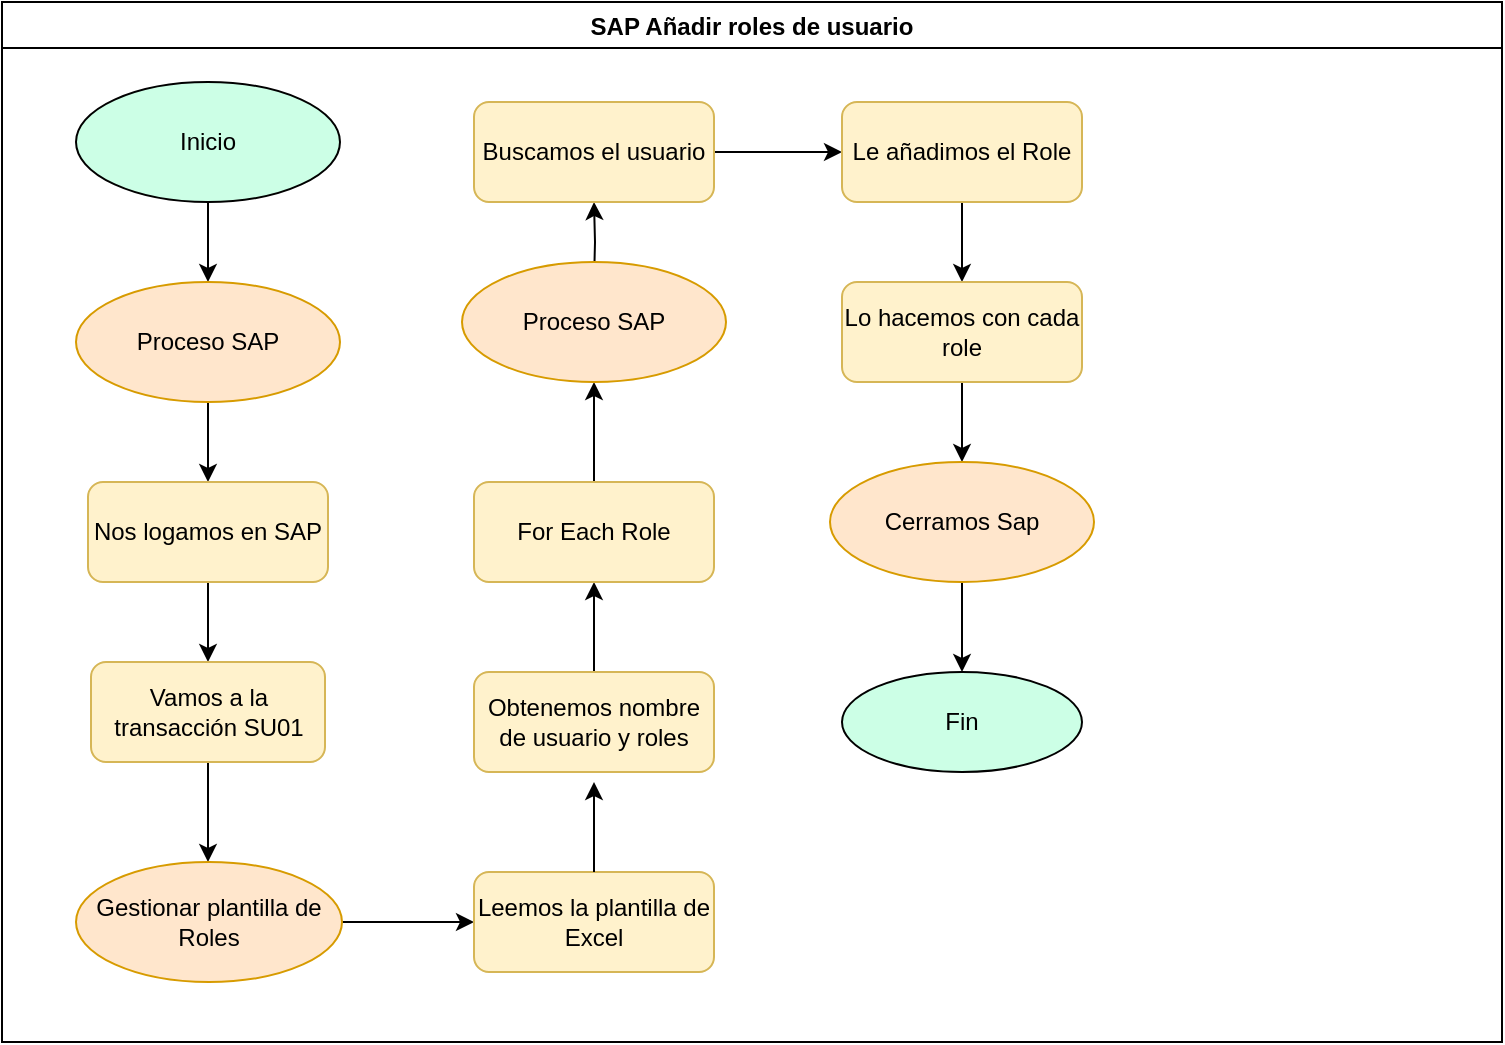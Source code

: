 <mxfile version="14.9.6" type="device"><diagram id="8-eLQ-vo1XEB--dAlqfL" name="Página-1"><mxGraphModel dx="3505" dy="592" grid="1" gridSize="10" guides="1" tooltips="1" connect="1" arrows="1" fold="1" page="1" pageScale="1" pageWidth="827" pageHeight="1169" math="0" shadow="0"><root><mxCell id="0"/><mxCell id="1" parent="0"/><mxCell id="3qBFrPvA6Na9llxEXzv--5" value="SAP Añadir roles de usuario" style="swimlane;startSize=23;" parent="1" vertex="1"><mxGeometry x="-2120" y="80" width="750" height="520" as="geometry"/></mxCell><mxCell id="qcJQ3nroQKfAah9JQKCZ-10" style="edgeStyle=orthogonalEdgeStyle;rounded=0;orthogonalLoop=1;jettySize=auto;html=1;exitX=0.5;exitY=1;exitDx=0;exitDy=0;entryX=0.5;entryY=0;entryDx=0;entryDy=0;" parent="3qBFrPvA6Na9llxEXzv--5" source="h0UX9_JBWjjWPxAsGZl1-1" target="qcJQ3nroQKfAah9JQKCZ-8" edge="1"><mxGeometry relative="1" as="geometry"/></mxCell><mxCell id="h0UX9_JBWjjWPxAsGZl1-1" value="Inicio" style="ellipse;whiteSpace=wrap;html=1;fillColor=#CCFFE6;" parent="3qBFrPvA6Na9llxEXzv--5" vertex="1"><mxGeometry x="37" y="40" width="132" height="60" as="geometry"/></mxCell><mxCell id="h0UX9_JBWjjWPxAsGZl1-6" style="edgeStyle=orthogonalEdgeStyle;rounded=0;orthogonalLoop=1;jettySize=auto;html=1;exitX=0.5;exitY=1;exitDx=0;exitDy=0;entryX=0.5;entryY=0;entryDx=0;entryDy=0;" parent="3qBFrPvA6Na9llxEXzv--5" edge="1"><mxGeometry relative="1" as="geometry"><mxPoint x="98" y="190" as="sourcePoint"/></mxGeometry></mxCell><mxCell id="h0UX9_JBWjjWPxAsGZl1-8" style="edgeStyle=orthogonalEdgeStyle;rounded=0;orthogonalLoop=1;jettySize=auto;html=1;exitX=0.5;exitY=1;exitDx=0;exitDy=0;entryX=0.5;entryY=0;entryDx=0;entryDy=0;" parent="3qBFrPvA6Na9llxEXzv--5" edge="1"><mxGeometry relative="1" as="geometry"><mxPoint x="98" y="280" as="sourcePoint"/></mxGeometry></mxCell><mxCell id="h0UX9_JBWjjWPxAsGZl1-10" style="edgeStyle=orthogonalEdgeStyle;rounded=0;orthogonalLoop=1;jettySize=auto;html=1;exitX=0.5;exitY=1;exitDx=0;exitDy=0;entryX=0.5;entryY=0;entryDx=0;entryDy=0;" parent="3qBFrPvA6Na9llxEXzv--5" edge="1"><mxGeometry relative="1" as="geometry"><mxPoint x="98" y="360" as="sourcePoint"/></mxGeometry></mxCell><mxCell id="v0ICKXNFu6dtyhbdAQiW-11" style="edgeStyle=orthogonalEdgeStyle;rounded=0;orthogonalLoop=1;jettySize=auto;html=1;exitX=1;exitY=0.5;exitDx=0;exitDy=0;entryX=0;entryY=0.5;entryDx=0;entryDy=0;" parent="3qBFrPvA6Na9llxEXzv--5" edge="1"><mxGeometry relative="1" as="geometry"><mxPoint x="210" y="425" as="targetPoint"/></mxGeometry></mxCell><mxCell id="Wuyx45UbhbYb70CO8bn9-9" value="Fin" style="ellipse;whiteSpace=wrap;html=1;fillColor=#CCFFE6;" parent="3qBFrPvA6Na9llxEXzv--5" vertex="1"><mxGeometry x="420" y="335" width="120" height="50" as="geometry"/></mxCell><mxCell id="w2H3nMKQOhe_ry-KZjVm-4" style="edgeStyle=orthogonalEdgeStyle;rounded=0;orthogonalLoop=1;jettySize=auto;html=1;entryX=0.517;entryY=0.75;entryDx=0;entryDy=0;entryPerimeter=0;" parent="3qBFrPvA6Na9llxEXzv--5" edge="1"><mxGeometry relative="1" as="geometry"><mxPoint x="272.04" y="325" as="targetPoint"/></mxGeometry></mxCell><mxCell id="qcJQ3nroQKfAah9JQKCZ-12" style="edgeStyle=orthogonalEdgeStyle;rounded=0;orthogonalLoop=1;jettySize=auto;html=1;entryX=0.5;entryY=0;entryDx=0;entryDy=0;" parent="3qBFrPvA6Na9llxEXzv--5" source="qcJQ3nroQKfAah9JQKCZ-8" target="qcJQ3nroQKfAah9JQKCZ-11" edge="1"><mxGeometry relative="1" as="geometry"/></mxCell><mxCell id="qcJQ3nroQKfAah9JQKCZ-8" value="Proceso SAP" style="ellipse;whiteSpace=wrap;html=1;fillColor=#ffe6cc;strokeColor=#d79b00;" parent="3qBFrPvA6Na9llxEXzv--5" vertex="1"><mxGeometry x="37" y="140" width="132" height="60" as="geometry"/></mxCell><mxCell id="qcJQ3nroQKfAah9JQKCZ-30" style="edgeStyle=orthogonalEdgeStyle;rounded=0;orthogonalLoop=1;jettySize=auto;html=1;exitX=0.5;exitY=1;exitDx=0;exitDy=0;entryX=0.5;entryY=0;entryDx=0;entryDy=0;" parent="3qBFrPvA6Na9llxEXzv--5" source="qcJQ3nroQKfAah9JQKCZ-11" target="qcJQ3nroQKfAah9JQKCZ-26" edge="1"><mxGeometry relative="1" as="geometry"/></mxCell><mxCell id="qcJQ3nroQKfAah9JQKCZ-11" value="Nos logamos en SAP" style="rounded=1;whiteSpace=wrap;html=1;fillColor=#fff2cc;strokeColor=#d6b656;" parent="3qBFrPvA6Na9llxEXzv--5" vertex="1"><mxGeometry x="43" y="240" width="120" height="50" as="geometry"/></mxCell><mxCell id="qcJQ3nroQKfAah9JQKCZ-49" style="edgeStyle=orthogonalEdgeStyle;rounded=0;orthogonalLoop=1;jettySize=auto;html=1;exitX=0.5;exitY=1;exitDx=0;exitDy=0;entryX=0.5;entryY=0;entryDx=0;entryDy=0;" parent="3qBFrPvA6Na9llxEXzv--5" source="qcJQ3nroQKfAah9JQKCZ-26" edge="1"><mxGeometry relative="1" as="geometry"><mxPoint x="103" y="430" as="targetPoint"/></mxGeometry></mxCell><mxCell id="qcJQ3nroQKfAah9JQKCZ-26" value="Vamos a la transacción&amp;nbsp;SU01" style="rounded=1;whiteSpace=wrap;html=1;fillColor=#fff2cc;strokeColor=#d6b656;" parent="3qBFrPvA6Na9llxEXzv--5" vertex="1"><mxGeometry x="44.5" y="330" width="117" height="50" as="geometry"/></mxCell><mxCell id="7nFEhqzzY94XomYIDX0P-2" style="edgeStyle=orthogonalEdgeStyle;rounded=0;orthogonalLoop=1;jettySize=auto;html=1;entryX=0;entryY=0.5;entryDx=0;entryDy=0;" edge="1" parent="3qBFrPvA6Na9llxEXzv--5" source="qcJQ3nroQKfAah9JQKCZ-67" target="7nFEhqzzY94XomYIDX0P-1"><mxGeometry relative="1" as="geometry"/></mxCell><mxCell id="qcJQ3nroQKfAah9JQKCZ-67" value="Gestionar plantilla de Roles" style="ellipse;whiteSpace=wrap;html=1;fillColor=#ffe6cc;strokeColor=#d79b00;" parent="3qBFrPvA6Na9llxEXzv--5" vertex="1"><mxGeometry x="37" y="430" width="133" height="60" as="geometry"/></mxCell><mxCell id="qcJQ3nroQKfAah9JQKCZ-95" style="edgeStyle=orthogonalEdgeStyle;rounded=0;orthogonalLoop=1;jettySize=auto;html=1;exitX=0.5;exitY=0;exitDx=0;exitDy=0;entryX=0.5;entryY=1;entryDx=0;entryDy=0;" parent="3qBFrPvA6Na9llxEXzv--5" source="qcJQ3nroQKfAah9JQKCZ-88" edge="1"><mxGeometry relative="1" as="geometry"><mxPoint x="296" y="290" as="targetPoint"/></mxGeometry></mxCell><mxCell id="qcJQ3nroQKfAah9JQKCZ-88" value="Obtenemos nombre de usuario y roles" style="rounded=1;whiteSpace=wrap;html=1;fillColor=#fff2cc;strokeColor=#d6b656;" parent="3qBFrPvA6Na9llxEXzv--5" vertex="1"><mxGeometry x="236" y="335" width="120" height="50" as="geometry"/></mxCell><mxCell id="qcJQ3nroQKfAah9JQKCZ-126" style="edgeStyle=orthogonalEdgeStyle;rounded=0;orthogonalLoop=1;jettySize=auto;html=1;exitX=0.5;exitY=0;exitDx=0;exitDy=0;entryX=0.5;entryY=1;entryDx=0;entryDy=0;" parent="3qBFrPvA6Na9llxEXzv--5" target="qcJQ3nroQKfAah9JQKCZ-120" edge="1"><mxGeometry relative="1" as="geometry"><mxPoint x="296" y="140" as="sourcePoint"/></mxGeometry></mxCell><mxCell id="qcJQ3nroQKfAah9JQKCZ-125" style="edgeStyle=orthogonalEdgeStyle;rounded=0;orthogonalLoop=1;jettySize=auto;html=1;exitX=1;exitY=0.5;exitDx=0;exitDy=0;entryX=0;entryY=0.5;entryDx=0;entryDy=0;" parent="3qBFrPvA6Na9llxEXzv--5" source="qcJQ3nroQKfAah9JQKCZ-120" target="qcJQ3nroQKfAah9JQKCZ-121" edge="1"><mxGeometry relative="1" as="geometry"/></mxCell><mxCell id="qcJQ3nroQKfAah9JQKCZ-120" value="Buscamos el usuario" style="rounded=1;whiteSpace=wrap;html=1;fillColor=#fff2cc;strokeColor=#d6b656;" parent="3qBFrPvA6Na9llxEXzv--5" vertex="1"><mxGeometry x="236" y="50" width="120" height="50" as="geometry"/></mxCell><mxCell id="7nFEhqzzY94XomYIDX0P-8" style="edgeStyle=orthogonalEdgeStyle;rounded=0;orthogonalLoop=1;jettySize=auto;html=1;exitX=0.5;exitY=1;exitDx=0;exitDy=0;entryX=0.5;entryY=0;entryDx=0;entryDy=0;" edge="1" parent="3qBFrPvA6Na9llxEXzv--5" source="qcJQ3nroQKfAah9JQKCZ-121" target="qcJQ3nroQKfAah9JQKCZ-127"><mxGeometry relative="1" as="geometry"/></mxCell><mxCell id="qcJQ3nroQKfAah9JQKCZ-121" value="Le añadimos el Role" style="rounded=1;whiteSpace=wrap;html=1;fillColor=#fff2cc;strokeColor=#d6b656;" parent="3qBFrPvA6Na9llxEXzv--5" vertex="1"><mxGeometry x="420" y="50" width="120" height="50" as="geometry"/></mxCell><mxCell id="7nFEhqzzY94XomYIDX0P-9" style="edgeStyle=orthogonalEdgeStyle;rounded=0;orthogonalLoop=1;jettySize=auto;html=1;exitX=0.5;exitY=1;exitDx=0;exitDy=0;entryX=0.5;entryY=0;entryDx=0;entryDy=0;" edge="1" parent="3qBFrPvA6Na9llxEXzv--5" source="qcJQ3nroQKfAah9JQKCZ-127" target="qcJQ3nroQKfAah9JQKCZ-129"><mxGeometry relative="1" as="geometry"/></mxCell><mxCell id="qcJQ3nroQKfAah9JQKCZ-127" value="Lo hacemos con cada role" style="rounded=1;whiteSpace=wrap;html=1;fillColor=#fff2cc;strokeColor=#d6b656;" parent="3qBFrPvA6Na9llxEXzv--5" vertex="1"><mxGeometry x="420" y="140" width="120" height="50" as="geometry"/></mxCell><mxCell id="7nFEhqzzY94XomYIDX0P-10" style="edgeStyle=orthogonalEdgeStyle;rounded=0;orthogonalLoop=1;jettySize=auto;html=1;exitX=0.5;exitY=1;exitDx=0;exitDy=0;entryX=0.5;entryY=0;entryDx=0;entryDy=0;" edge="1" parent="3qBFrPvA6Na9llxEXzv--5" source="qcJQ3nroQKfAah9JQKCZ-129" target="Wuyx45UbhbYb70CO8bn9-9"><mxGeometry relative="1" as="geometry"/></mxCell><mxCell id="qcJQ3nroQKfAah9JQKCZ-129" value="Cerramos Sap" style="ellipse;whiteSpace=wrap;html=1;fillColor=#ffe6cc;strokeColor=#d79b00;" parent="3qBFrPvA6Na9llxEXzv--5" vertex="1"><mxGeometry x="414" y="230" width="132" height="60" as="geometry"/></mxCell><mxCell id="7nFEhqzzY94XomYIDX0P-1" value="Leemos la plantilla de Excel" style="rounded=1;whiteSpace=wrap;html=1;fillColor=#fff2cc;strokeColor=#d6b656;" vertex="1" parent="3qBFrPvA6Na9llxEXzv--5"><mxGeometry x="236" y="435" width="120" height="50" as="geometry"/></mxCell><mxCell id="7nFEhqzzY94XomYIDX0P-7" style="edgeStyle=orthogonalEdgeStyle;rounded=0;orthogonalLoop=1;jettySize=auto;html=1;entryX=0.5;entryY=1;entryDx=0;entryDy=0;" edge="1" parent="3qBFrPvA6Na9llxEXzv--5" source="7nFEhqzzY94XomYIDX0P-4" target="7nFEhqzzY94XomYIDX0P-5"><mxGeometry relative="1" as="geometry"/></mxCell><mxCell id="7nFEhqzzY94XomYIDX0P-4" value="For Each Role" style="rounded=1;whiteSpace=wrap;html=1;fillColor=#fff2cc;strokeColor=#d6b656;" vertex="1" parent="3qBFrPvA6Na9llxEXzv--5"><mxGeometry x="236" y="240" width="120" height="50" as="geometry"/></mxCell><mxCell id="7nFEhqzzY94XomYIDX0P-5" value="Proceso SAP" style="ellipse;whiteSpace=wrap;html=1;fillColor=#ffe6cc;strokeColor=#d79b00;" vertex="1" parent="3qBFrPvA6Na9llxEXzv--5"><mxGeometry x="230" y="130" width="132" height="60" as="geometry"/></mxCell><mxCell id="7nFEhqzzY94XomYIDX0P-11" style="edgeStyle=orthogonalEdgeStyle;rounded=0;orthogonalLoop=1;jettySize=auto;html=1;" edge="1" parent="1" source="7nFEhqzzY94XomYIDX0P-1"><mxGeometry relative="1" as="geometry"><mxPoint x="-1824" y="470" as="targetPoint"/></mxGeometry></mxCell></root></mxGraphModel></diagram></mxfile>